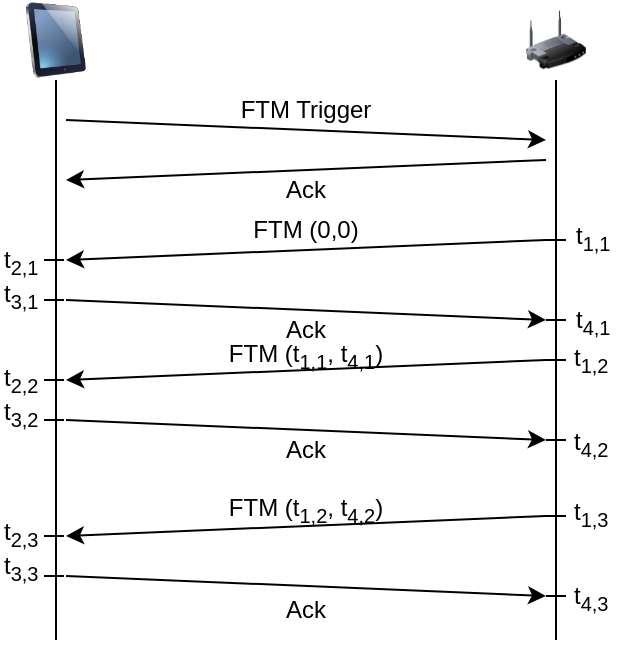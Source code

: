 <mxfile version="20.8.23" type="github">
  <diagram name="Seite-1" id="9ViWIDT8gAgbKJ_sBpU3">
    <mxGraphModel dx="819" dy="470" grid="1" gridSize="10" guides="1" tooltips="1" connect="1" arrows="1" fold="1" page="1" pageScale="1" pageWidth="350" pageHeight="120" math="0" shadow="0">
      <root>
        <mxCell id="0" />
        <mxCell id="1" parent="0" />
        <mxCell id="pHyKpYrZ_51T67C-TIFT-4" style="edgeStyle=orthogonalEdgeStyle;rounded=0;orthogonalLoop=1;jettySize=auto;html=1;endArrow=none;endFill=0;" edge="1" parent="1" source="pHyKpYrZ_51T67C-TIFT-2">
          <mxGeometry relative="1" as="geometry">
            <mxPoint x="48" y="340" as="targetPoint" />
          </mxGeometry>
        </mxCell>
        <mxCell id="pHyKpYrZ_51T67C-TIFT-2" value="" style="image;html=1;image=img/lib/clip_art/computers/iPad_128x128.png" vertex="1" parent="1">
          <mxGeometry x="33" y="20" width="30" height="40" as="geometry" />
        </mxCell>
        <mxCell id="pHyKpYrZ_51T67C-TIFT-7" style="edgeStyle=orthogonalEdgeStyle;rounded=0;orthogonalLoop=1;jettySize=auto;html=1;endArrow=none;endFill=0;" edge="1" parent="1" source="pHyKpYrZ_51T67C-TIFT-5">
          <mxGeometry relative="1" as="geometry">
            <mxPoint x="298" y="340" as="targetPoint" />
          </mxGeometry>
        </mxCell>
        <mxCell id="pHyKpYrZ_51T67C-TIFT-5" value="" style="image;html=1;image=img/lib/clip_art/networking/Wireless_Router_128x128.png" vertex="1" parent="1">
          <mxGeometry x="283" y="20" width="30" height="40" as="geometry" />
        </mxCell>
        <mxCell id="pHyKpYrZ_51T67C-TIFT-8" value="" style="endArrow=classic;html=1;rounded=0;" edge="1" parent="1">
          <mxGeometry width="50" height="50" relative="1" as="geometry">
            <mxPoint x="53" y="80" as="sourcePoint" />
            <mxPoint x="293" y="90" as="targetPoint" />
          </mxGeometry>
        </mxCell>
        <mxCell id="pHyKpYrZ_51T67C-TIFT-9" value="" style="endArrow=classic;html=1;rounded=0;" edge="1" parent="1">
          <mxGeometry width="50" height="50" relative="1" as="geometry">
            <mxPoint x="293" y="100" as="sourcePoint" />
            <mxPoint x="53" y="110" as="targetPoint" />
          </mxGeometry>
        </mxCell>
        <mxCell id="pHyKpYrZ_51T67C-TIFT-10" value="" style="endArrow=classic;html=1;rounded=0;" edge="1" parent="1">
          <mxGeometry width="50" height="50" relative="1" as="geometry">
            <mxPoint x="293" y="140" as="sourcePoint" />
            <mxPoint x="53" y="150" as="targetPoint" />
          </mxGeometry>
        </mxCell>
        <mxCell id="pHyKpYrZ_51T67C-TIFT-11" value="" style="endArrow=classic;html=1;rounded=0;" edge="1" parent="1">
          <mxGeometry width="50" height="50" relative="1" as="geometry">
            <mxPoint x="53" y="170" as="sourcePoint" />
            <mxPoint x="293" y="180" as="targetPoint" />
          </mxGeometry>
        </mxCell>
        <mxCell id="pHyKpYrZ_51T67C-TIFT-12" value="" style="endArrow=classic;html=1;rounded=0;" edge="1" parent="1">
          <mxGeometry width="50" height="50" relative="1" as="geometry">
            <mxPoint x="293" y="200" as="sourcePoint" />
            <mxPoint x="53" y="210" as="targetPoint" />
          </mxGeometry>
        </mxCell>
        <mxCell id="pHyKpYrZ_51T67C-TIFT-13" value="" style="endArrow=classic;html=1;rounded=0;" edge="1" parent="1">
          <mxGeometry width="50" height="50" relative="1" as="geometry">
            <mxPoint x="53" y="230" as="sourcePoint" />
            <mxPoint x="293" y="240" as="targetPoint" />
          </mxGeometry>
        </mxCell>
        <mxCell id="pHyKpYrZ_51T67C-TIFT-14" value="" style="endArrow=classic;html=1;rounded=0;" edge="1" parent="1">
          <mxGeometry width="50" height="50" relative="1" as="geometry">
            <mxPoint x="293" y="278" as="sourcePoint" />
            <mxPoint x="53" y="288" as="targetPoint" />
          </mxGeometry>
        </mxCell>
        <mxCell id="pHyKpYrZ_51T67C-TIFT-15" value="" style="endArrow=classic;html=1;rounded=0;" edge="1" parent="1">
          <mxGeometry width="50" height="50" relative="1" as="geometry">
            <mxPoint x="53" y="308" as="sourcePoint" />
            <mxPoint x="293" y="318" as="targetPoint" />
          </mxGeometry>
        </mxCell>
        <mxCell id="pHyKpYrZ_51T67C-TIFT-16" value="Ack" style="text;html=1;strokeColor=none;fillColor=none;align=center;verticalAlign=middle;whiteSpace=wrap;rounded=0;" vertex="1" parent="1">
          <mxGeometry x="143" y="100" width="60" height="30" as="geometry" />
        </mxCell>
        <mxCell id="pHyKpYrZ_51T67C-TIFT-17" value="Ack" style="text;html=1;strokeColor=none;fillColor=none;align=center;verticalAlign=middle;whiteSpace=wrap;rounded=0;" vertex="1" parent="1">
          <mxGeometry x="143" y="170" width="60" height="30" as="geometry" />
        </mxCell>
        <mxCell id="pHyKpYrZ_51T67C-TIFT-18" value="Ack" style="text;html=1;strokeColor=none;fillColor=none;align=center;verticalAlign=middle;whiteSpace=wrap;rounded=0;" vertex="1" parent="1">
          <mxGeometry x="143" y="230" width="60" height="30" as="geometry" />
        </mxCell>
        <mxCell id="pHyKpYrZ_51T67C-TIFT-19" value="Ack" style="text;html=1;strokeColor=none;fillColor=none;align=center;verticalAlign=middle;whiteSpace=wrap;rounded=0;" vertex="1" parent="1">
          <mxGeometry x="143" y="310" width="60" height="30" as="geometry" />
        </mxCell>
        <mxCell id="pHyKpYrZ_51T67C-TIFT-20" value="" style="endArrow=none;html=1;rounded=0;" edge="1" parent="1">
          <mxGeometry width="50" height="50" relative="1" as="geometry">
            <mxPoint x="293" y="180" as="sourcePoint" />
            <mxPoint x="303" y="180" as="targetPoint" />
          </mxGeometry>
        </mxCell>
        <mxCell id="pHyKpYrZ_51T67C-TIFT-21" value="" style="endArrow=none;html=1;rounded=0;" edge="1" parent="1">
          <mxGeometry width="50" height="50" relative="1" as="geometry">
            <mxPoint x="293" y="140" as="sourcePoint" />
            <mxPoint x="303" y="140" as="targetPoint" />
          </mxGeometry>
        </mxCell>
        <mxCell id="pHyKpYrZ_51T67C-TIFT-22" value="" style="endArrow=none;html=1;rounded=0;" edge="1" parent="1">
          <mxGeometry width="50" height="50" relative="1" as="geometry">
            <mxPoint x="293" y="240" as="sourcePoint" />
            <mxPoint x="303" y="240" as="targetPoint" />
          </mxGeometry>
        </mxCell>
        <mxCell id="pHyKpYrZ_51T67C-TIFT-23" value="" style="endArrow=none;html=1;rounded=0;" edge="1" parent="1">
          <mxGeometry width="50" height="50" relative="1" as="geometry">
            <mxPoint x="293" y="200" as="sourcePoint" />
            <mxPoint x="303" y="200" as="targetPoint" />
          </mxGeometry>
        </mxCell>
        <mxCell id="pHyKpYrZ_51T67C-TIFT-24" value="" style="endArrow=none;html=1;rounded=0;" edge="1" parent="1">
          <mxGeometry width="50" height="50" relative="1" as="geometry">
            <mxPoint x="293" y="318" as="sourcePoint" />
            <mxPoint x="303" y="318" as="targetPoint" />
          </mxGeometry>
        </mxCell>
        <mxCell id="pHyKpYrZ_51T67C-TIFT-25" value="" style="endArrow=none;html=1;rounded=0;" edge="1" parent="1">
          <mxGeometry width="50" height="50" relative="1" as="geometry">
            <mxPoint x="293" y="278" as="sourcePoint" />
            <mxPoint x="303" y="278" as="targetPoint" />
          </mxGeometry>
        </mxCell>
        <mxCell id="pHyKpYrZ_51T67C-TIFT-26" value="" style="endArrow=none;html=1;rounded=0;" edge="1" parent="1">
          <mxGeometry width="50" height="50" relative="1" as="geometry">
            <mxPoint x="42" y="150" as="sourcePoint" />
            <mxPoint x="52" y="150" as="targetPoint" />
          </mxGeometry>
        </mxCell>
        <mxCell id="pHyKpYrZ_51T67C-TIFT-27" value="" style="endArrow=none;html=1;rounded=0;" edge="1" parent="1">
          <mxGeometry width="50" height="50" relative="1" as="geometry">
            <mxPoint x="42" y="170" as="sourcePoint" />
            <mxPoint x="52" y="170" as="targetPoint" />
          </mxGeometry>
        </mxCell>
        <mxCell id="pHyKpYrZ_51T67C-TIFT-28" value="" style="endArrow=none;html=1;rounded=0;" edge="1" parent="1">
          <mxGeometry width="50" height="50" relative="1" as="geometry">
            <mxPoint x="42" y="210" as="sourcePoint" />
            <mxPoint x="52" y="210" as="targetPoint" />
          </mxGeometry>
        </mxCell>
        <mxCell id="pHyKpYrZ_51T67C-TIFT-29" value="" style="endArrow=none;html=1;rounded=0;" edge="1" parent="1">
          <mxGeometry width="50" height="50" relative="1" as="geometry">
            <mxPoint x="42" y="230" as="sourcePoint" />
            <mxPoint x="52" y="230" as="targetPoint" />
          </mxGeometry>
        </mxCell>
        <mxCell id="pHyKpYrZ_51T67C-TIFT-30" value="" style="endArrow=none;html=1;rounded=0;" edge="1" parent="1">
          <mxGeometry width="50" height="50" relative="1" as="geometry">
            <mxPoint x="42" y="288" as="sourcePoint" />
            <mxPoint x="52" y="288" as="targetPoint" />
          </mxGeometry>
        </mxCell>
        <mxCell id="pHyKpYrZ_51T67C-TIFT-31" value="" style="endArrow=none;html=1;rounded=0;" edge="1" parent="1">
          <mxGeometry width="50" height="50" relative="1" as="geometry">
            <mxPoint x="42" y="308" as="sourcePoint" />
            <mxPoint x="52" y="308" as="targetPoint" />
          </mxGeometry>
        </mxCell>
        <mxCell id="pHyKpYrZ_51T67C-TIFT-32" value="&lt;div align=&quot;left&quot;&gt;t&lt;sub&gt;1,1&lt;/sub&gt;&lt;/div&gt;" style="text;html=1;strokeColor=none;fillColor=none;align=left;verticalAlign=middle;whiteSpace=wrap;rounded=0;" vertex="1" parent="1">
          <mxGeometry x="306" y="124" width="30" height="30" as="geometry" />
        </mxCell>
        <mxCell id="pHyKpYrZ_51T67C-TIFT-33" value="&lt;div align=&quot;left&quot;&gt;t&lt;sub&gt;4,1&lt;/sub&gt;&lt;/div&gt;" style="text;html=1;strokeColor=none;fillColor=none;align=left;verticalAlign=middle;whiteSpace=wrap;rounded=0;" vertex="1" parent="1">
          <mxGeometry x="306" y="166" width="30" height="30" as="geometry" />
        </mxCell>
        <mxCell id="pHyKpYrZ_51T67C-TIFT-34" value="&lt;div align=&quot;left&quot;&gt;t&lt;sub&gt;1,2&lt;/sub&gt;&lt;/div&gt;" style="text;html=1;strokeColor=none;fillColor=none;align=left;verticalAlign=middle;whiteSpace=wrap;rounded=0;" vertex="1" parent="1">
          <mxGeometry x="305" y="185" width="30" height="30" as="geometry" />
        </mxCell>
        <mxCell id="pHyKpYrZ_51T67C-TIFT-35" value="&lt;div align=&quot;left&quot;&gt;t&lt;sub&gt;4,2&lt;/sub&gt;&lt;/div&gt;" style="text;html=1;strokeColor=none;fillColor=none;align=left;verticalAlign=middle;whiteSpace=wrap;rounded=0;" vertex="1" parent="1">
          <mxGeometry x="305" y="227" width="30" height="30" as="geometry" />
        </mxCell>
        <mxCell id="pHyKpYrZ_51T67C-TIFT-36" value="&lt;div align=&quot;left&quot;&gt;t&lt;sub&gt;1,3&lt;/sub&gt;&lt;/div&gt;" style="text;html=1;strokeColor=none;fillColor=none;align=left;verticalAlign=middle;whiteSpace=wrap;rounded=0;" vertex="1" parent="1">
          <mxGeometry x="305" y="262" width="30" height="30" as="geometry" />
        </mxCell>
        <mxCell id="pHyKpYrZ_51T67C-TIFT-37" value="&lt;div align=&quot;left&quot;&gt;t&lt;sub&gt;4,3&lt;/sub&gt;&lt;/div&gt;" style="text;html=1;strokeColor=none;fillColor=none;align=left;verticalAlign=middle;whiteSpace=wrap;rounded=0;" vertex="1" parent="1">
          <mxGeometry x="305" y="304" width="30" height="30" as="geometry" />
        </mxCell>
        <mxCell id="pHyKpYrZ_51T67C-TIFT-38" value="&lt;div align=&quot;left&quot;&gt;t&lt;sub&gt;2,1&lt;/sub&gt;&lt;/div&gt;" style="text;html=1;strokeColor=none;fillColor=none;align=left;verticalAlign=middle;whiteSpace=wrap;rounded=0;" vertex="1" parent="1">
          <mxGeometry x="20" y="136" width="30" height="30" as="geometry" />
        </mxCell>
        <mxCell id="pHyKpYrZ_51T67C-TIFT-39" value="&lt;div align=&quot;left&quot;&gt;t&lt;sub&gt;3,1&lt;/sub&gt;&lt;/div&gt;" style="text;html=1;strokeColor=none;fillColor=none;align=left;verticalAlign=middle;whiteSpace=wrap;rounded=0;" vertex="1" parent="1">
          <mxGeometry x="20" y="153" width="30" height="30" as="geometry" />
        </mxCell>
        <mxCell id="pHyKpYrZ_51T67C-TIFT-40" value="&lt;div align=&quot;left&quot;&gt;t&lt;sub&gt;2,2&lt;/sub&gt;&lt;/div&gt;" style="text;html=1;strokeColor=none;fillColor=none;align=left;verticalAlign=middle;whiteSpace=wrap;rounded=0;" vertex="1" parent="1">
          <mxGeometry x="20" y="195" width="30" height="30" as="geometry" />
        </mxCell>
        <mxCell id="pHyKpYrZ_51T67C-TIFT-41" value="&lt;div align=&quot;left&quot;&gt;t&lt;sub&gt;3,2&lt;/sub&gt;&lt;/div&gt;" style="text;html=1;strokeColor=none;fillColor=none;align=left;verticalAlign=middle;whiteSpace=wrap;rounded=0;" vertex="1" parent="1">
          <mxGeometry x="20" y="212" width="30" height="30" as="geometry" />
        </mxCell>
        <mxCell id="pHyKpYrZ_51T67C-TIFT-42" value="&lt;div align=&quot;left&quot;&gt;t&lt;sub&gt;2,3&lt;/sub&gt;&lt;/div&gt;" style="text;html=1;strokeColor=none;fillColor=none;align=left;verticalAlign=middle;whiteSpace=wrap;rounded=0;" vertex="1" parent="1">
          <mxGeometry x="20" y="272" width="30" height="30" as="geometry" />
        </mxCell>
        <mxCell id="pHyKpYrZ_51T67C-TIFT-43" value="&lt;div align=&quot;left&quot;&gt;t&lt;sub&gt;3,3&lt;/sub&gt;&lt;/div&gt;" style="text;html=1;strokeColor=none;fillColor=none;align=left;verticalAlign=middle;whiteSpace=wrap;rounded=0;" vertex="1" parent="1">
          <mxGeometry x="20" y="289" width="30" height="30" as="geometry" />
        </mxCell>
        <mxCell id="pHyKpYrZ_51T67C-TIFT-44" value="FTM Trigger" style="text;html=1;strokeColor=none;fillColor=none;align=center;verticalAlign=middle;whiteSpace=wrap;rounded=0;" vertex="1" parent="1">
          <mxGeometry x="128" y="60" width="90" height="30" as="geometry" />
        </mxCell>
        <mxCell id="pHyKpYrZ_51T67C-TIFT-45" value="FTM (0,0)" style="text;html=1;strokeColor=none;fillColor=none;align=center;verticalAlign=middle;whiteSpace=wrap;rounded=0;" vertex="1" parent="1">
          <mxGeometry x="128" y="120" width="90" height="30" as="geometry" />
        </mxCell>
        <mxCell id="pHyKpYrZ_51T67C-TIFT-46" value="FTM (t&lt;sub&gt;1,1&lt;/sub&gt;, t&lt;sub&gt;4,1&lt;/sub&gt;)" style="text;html=1;strokeColor=none;fillColor=none;align=center;verticalAlign=middle;whiteSpace=wrap;rounded=0;" vertex="1" parent="1">
          <mxGeometry x="128" y="183" width="90" height="30" as="geometry" />
        </mxCell>
        <mxCell id="pHyKpYrZ_51T67C-TIFT-47" value="FTM (t&lt;sub&gt;1,2&lt;/sub&gt;, t&lt;sub&gt;4,2&lt;/sub&gt;)" style="text;html=1;strokeColor=none;fillColor=none;align=center;verticalAlign=middle;whiteSpace=wrap;rounded=0;" vertex="1" parent="1">
          <mxGeometry x="128" y="260" width="90" height="30" as="geometry" />
        </mxCell>
      </root>
    </mxGraphModel>
  </diagram>
</mxfile>
